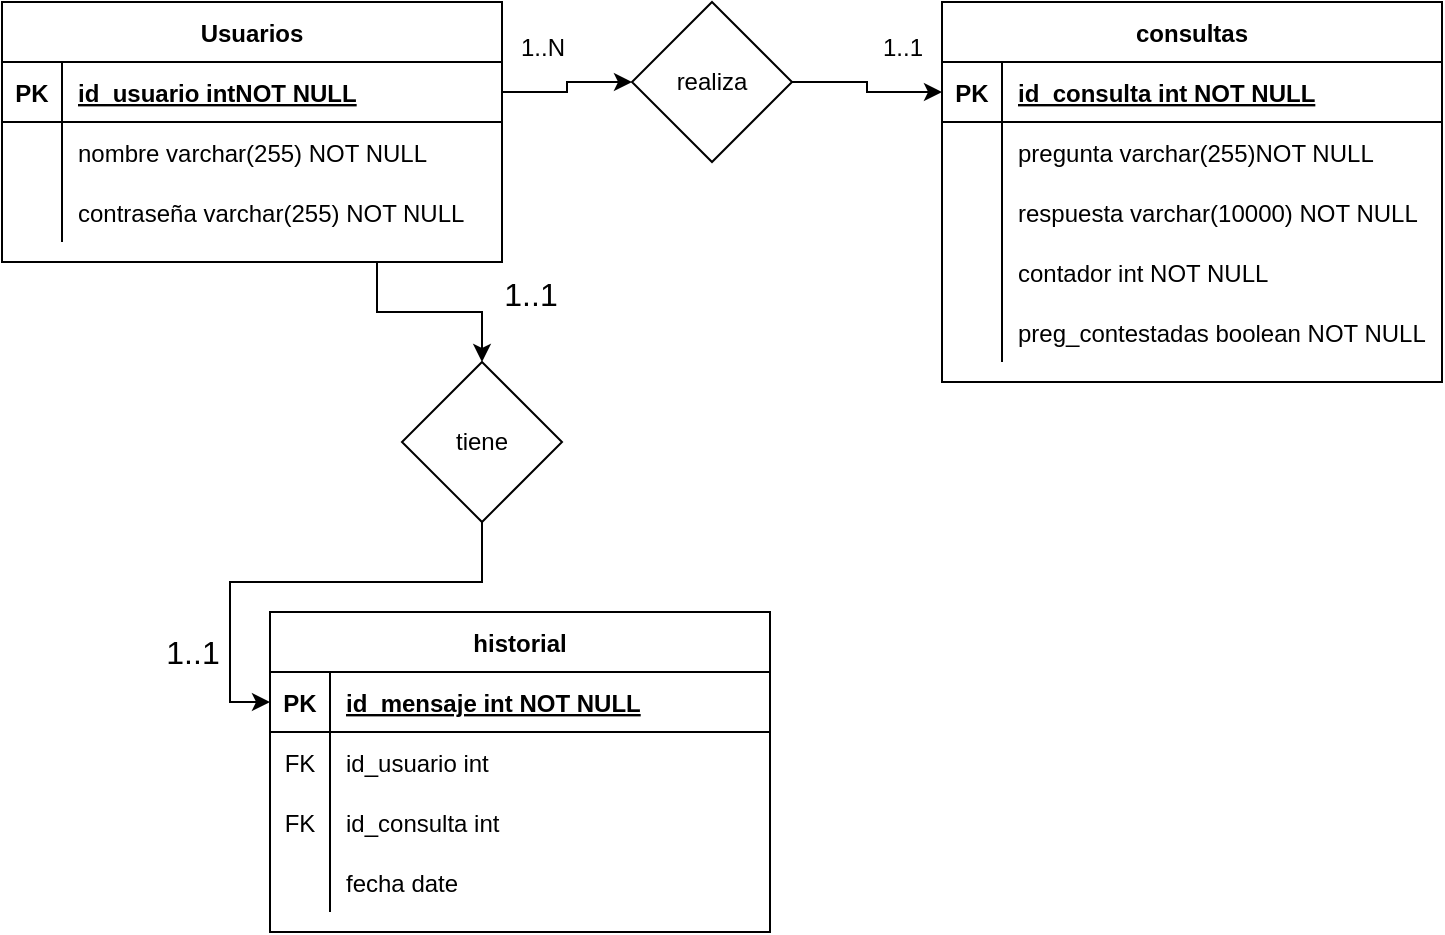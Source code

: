 <mxfile version="28.2.4">
  <diagram name="Page-1" id="3eC4lDgg6SQI9rJtH5-z">
    <mxGraphModel dx="988" dy="525" grid="1" gridSize="10" guides="1" tooltips="1" connect="1" arrows="1" fold="1" page="1" pageScale="1" pageWidth="827" pageHeight="1169" math="0" shadow="0">
      <root>
        <mxCell id="0" />
        <mxCell id="1" parent="0" />
        <mxCell id="Xb87h0mNWRWjR_V5cC_8-159" value="consultas" style="shape=table;startSize=30;container=1;collapsible=1;childLayout=tableLayout;fixedRows=1;rowLines=0;fontStyle=1;align=center;resizeLast=1;" vertex="1" parent="1">
          <mxGeometry x="1160" y="890" width="250" height="190" as="geometry" />
        </mxCell>
        <mxCell id="Xb87h0mNWRWjR_V5cC_8-160" value="" style="shape=partialRectangle;collapsible=0;dropTarget=0;pointerEvents=0;fillColor=none;points=[[0,0.5],[1,0.5]];portConstraint=eastwest;top=0;left=0;right=0;bottom=1;" vertex="1" parent="Xb87h0mNWRWjR_V5cC_8-159">
          <mxGeometry y="30" width="250" height="30" as="geometry" />
        </mxCell>
        <mxCell id="Xb87h0mNWRWjR_V5cC_8-161" value="PK" style="shape=partialRectangle;overflow=hidden;connectable=0;fillColor=none;top=0;left=0;bottom=0;right=0;fontStyle=1;" vertex="1" parent="Xb87h0mNWRWjR_V5cC_8-160">
          <mxGeometry width="30" height="30" as="geometry">
            <mxRectangle width="30" height="30" as="alternateBounds" />
          </mxGeometry>
        </mxCell>
        <mxCell id="Xb87h0mNWRWjR_V5cC_8-162" value="id_consulta int NOT NULL " style="shape=partialRectangle;overflow=hidden;connectable=0;fillColor=none;top=0;left=0;bottom=0;right=0;align=left;spacingLeft=6;fontStyle=5;" vertex="1" parent="Xb87h0mNWRWjR_V5cC_8-160">
          <mxGeometry x="30" width="220" height="30" as="geometry">
            <mxRectangle width="220" height="30" as="alternateBounds" />
          </mxGeometry>
        </mxCell>
        <mxCell id="Xb87h0mNWRWjR_V5cC_8-163" value="" style="shape=partialRectangle;collapsible=0;dropTarget=0;pointerEvents=0;fillColor=none;points=[[0,0.5],[1,0.5]];portConstraint=eastwest;top=0;left=0;right=0;bottom=0;" vertex="1" parent="Xb87h0mNWRWjR_V5cC_8-159">
          <mxGeometry y="60" width="250" height="30" as="geometry" />
        </mxCell>
        <mxCell id="Xb87h0mNWRWjR_V5cC_8-164" value="" style="shape=partialRectangle;overflow=hidden;connectable=0;fillColor=none;top=0;left=0;bottom=0;right=0;" vertex="1" parent="Xb87h0mNWRWjR_V5cC_8-163">
          <mxGeometry width="30" height="30" as="geometry">
            <mxRectangle width="30" height="30" as="alternateBounds" />
          </mxGeometry>
        </mxCell>
        <mxCell id="Xb87h0mNWRWjR_V5cC_8-165" value="pregunta varchar(255)NOT NULL" style="shape=partialRectangle;overflow=hidden;connectable=0;fillColor=none;top=0;left=0;bottom=0;right=0;align=left;spacingLeft=6;" vertex="1" parent="Xb87h0mNWRWjR_V5cC_8-163">
          <mxGeometry x="30" width="220" height="30" as="geometry">
            <mxRectangle width="220" height="30" as="alternateBounds" />
          </mxGeometry>
        </mxCell>
        <mxCell id="Xb87h0mNWRWjR_V5cC_8-166" value="" style="shape=partialRectangle;collapsible=0;dropTarget=0;pointerEvents=0;fillColor=none;points=[[0,0.5],[1,0.5]];portConstraint=eastwest;top=0;left=0;right=0;bottom=0;" vertex="1" parent="Xb87h0mNWRWjR_V5cC_8-159">
          <mxGeometry y="90" width="250" height="30" as="geometry" />
        </mxCell>
        <mxCell id="Xb87h0mNWRWjR_V5cC_8-167" value="" style="shape=partialRectangle;overflow=hidden;connectable=0;fillColor=none;top=0;left=0;bottom=0;right=0;" vertex="1" parent="Xb87h0mNWRWjR_V5cC_8-166">
          <mxGeometry width="30" height="30" as="geometry">
            <mxRectangle width="30" height="30" as="alternateBounds" />
          </mxGeometry>
        </mxCell>
        <mxCell id="Xb87h0mNWRWjR_V5cC_8-168" value="respuesta varchar(10000) NOT NULL" style="shape=partialRectangle;overflow=hidden;connectable=0;fillColor=none;top=0;left=0;bottom=0;right=0;align=left;spacingLeft=6;" vertex="1" parent="Xb87h0mNWRWjR_V5cC_8-166">
          <mxGeometry x="30" width="220" height="30" as="geometry">
            <mxRectangle width="220" height="30" as="alternateBounds" />
          </mxGeometry>
        </mxCell>
        <mxCell id="Xb87h0mNWRWjR_V5cC_8-169" value="" style="shape=partialRectangle;collapsible=0;dropTarget=0;pointerEvents=0;fillColor=none;points=[[0,0.5],[1,0.5]];portConstraint=eastwest;top=0;left=0;right=0;bottom=0;" vertex="1" parent="Xb87h0mNWRWjR_V5cC_8-159">
          <mxGeometry y="120" width="250" height="30" as="geometry" />
        </mxCell>
        <mxCell id="Xb87h0mNWRWjR_V5cC_8-170" value="" style="shape=partialRectangle;overflow=hidden;connectable=0;fillColor=none;top=0;left=0;bottom=0;right=0;" vertex="1" parent="Xb87h0mNWRWjR_V5cC_8-169">
          <mxGeometry width="30" height="30" as="geometry">
            <mxRectangle width="30" height="30" as="alternateBounds" />
          </mxGeometry>
        </mxCell>
        <mxCell id="Xb87h0mNWRWjR_V5cC_8-171" value="contador int NOT NULL" style="shape=partialRectangle;overflow=hidden;connectable=0;fillColor=none;top=0;left=0;bottom=0;right=0;align=left;spacingLeft=6;" vertex="1" parent="Xb87h0mNWRWjR_V5cC_8-169">
          <mxGeometry x="30" width="220" height="30" as="geometry">
            <mxRectangle width="220" height="30" as="alternateBounds" />
          </mxGeometry>
        </mxCell>
        <mxCell id="Xb87h0mNWRWjR_V5cC_8-172" value="" style="shape=partialRectangle;collapsible=0;dropTarget=0;pointerEvents=0;fillColor=none;points=[[0,0.5],[1,0.5]];portConstraint=eastwest;top=0;left=0;right=0;bottom=0;" vertex="1" parent="Xb87h0mNWRWjR_V5cC_8-159">
          <mxGeometry y="150" width="250" height="30" as="geometry" />
        </mxCell>
        <mxCell id="Xb87h0mNWRWjR_V5cC_8-173" value="" style="shape=partialRectangle;overflow=hidden;connectable=0;fillColor=none;top=0;left=0;bottom=0;right=0;" vertex="1" parent="Xb87h0mNWRWjR_V5cC_8-172">
          <mxGeometry width="30" height="30" as="geometry">
            <mxRectangle width="30" height="30" as="alternateBounds" />
          </mxGeometry>
        </mxCell>
        <mxCell id="Xb87h0mNWRWjR_V5cC_8-174" value="preg_contestadas boolean NOT NULL" style="shape=partialRectangle;overflow=hidden;connectable=0;fillColor=none;top=0;left=0;bottom=0;right=0;align=left;spacingLeft=6;" vertex="1" parent="Xb87h0mNWRWjR_V5cC_8-172">
          <mxGeometry x="30" width="220" height="30" as="geometry">
            <mxRectangle width="220" height="30" as="alternateBounds" />
          </mxGeometry>
        </mxCell>
        <mxCell id="Xb87h0mNWRWjR_V5cC_8-175" style="edgeStyle=orthogonalEdgeStyle;rounded=0;orthogonalLoop=1;jettySize=auto;html=1;exitX=0.75;exitY=1;exitDx=0;exitDy=0;" edge="1" parent="1" source="Xb87h0mNWRWjR_V5cC_8-176" target="Xb87h0mNWRWjR_V5cC_8-205">
          <mxGeometry relative="1" as="geometry" />
        </mxCell>
        <mxCell id="Xb87h0mNWRWjR_V5cC_8-176" value="Usuarios" style="shape=table;startSize=30;container=1;collapsible=1;childLayout=tableLayout;fixedRows=1;rowLines=0;fontStyle=1;align=center;resizeLast=1;" vertex="1" parent="1">
          <mxGeometry x="690" y="890" width="250" height="130" as="geometry" />
        </mxCell>
        <mxCell id="Xb87h0mNWRWjR_V5cC_8-177" value="" style="shape=partialRectangle;collapsible=0;dropTarget=0;pointerEvents=0;fillColor=none;points=[[0,0.5],[1,0.5]];portConstraint=eastwest;top=0;left=0;right=0;bottom=1;" vertex="1" parent="Xb87h0mNWRWjR_V5cC_8-176">
          <mxGeometry y="30" width="250" height="30" as="geometry" />
        </mxCell>
        <mxCell id="Xb87h0mNWRWjR_V5cC_8-178" value="PK" style="shape=partialRectangle;overflow=hidden;connectable=0;fillColor=none;top=0;left=0;bottom=0;right=0;fontStyle=1;" vertex="1" parent="Xb87h0mNWRWjR_V5cC_8-177">
          <mxGeometry width="30" height="30" as="geometry">
            <mxRectangle width="30" height="30" as="alternateBounds" />
          </mxGeometry>
        </mxCell>
        <mxCell id="Xb87h0mNWRWjR_V5cC_8-179" value="id_usuario intNOT NULL " style="shape=partialRectangle;overflow=hidden;connectable=0;fillColor=none;top=0;left=0;bottom=0;right=0;align=left;spacingLeft=6;fontStyle=5;" vertex="1" parent="Xb87h0mNWRWjR_V5cC_8-177">
          <mxGeometry x="30" width="220" height="30" as="geometry">
            <mxRectangle width="220" height="30" as="alternateBounds" />
          </mxGeometry>
        </mxCell>
        <mxCell id="Xb87h0mNWRWjR_V5cC_8-180" value="" style="shape=partialRectangle;collapsible=0;dropTarget=0;pointerEvents=0;fillColor=none;points=[[0,0.5],[1,0.5]];portConstraint=eastwest;top=0;left=0;right=0;bottom=0;" vertex="1" parent="Xb87h0mNWRWjR_V5cC_8-176">
          <mxGeometry y="60" width="250" height="30" as="geometry" />
        </mxCell>
        <mxCell id="Xb87h0mNWRWjR_V5cC_8-181" value="" style="shape=partialRectangle;overflow=hidden;connectable=0;fillColor=none;top=0;left=0;bottom=0;right=0;" vertex="1" parent="Xb87h0mNWRWjR_V5cC_8-180">
          <mxGeometry width="30" height="30" as="geometry">
            <mxRectangle width="30" height="30" as="alternateBounds" />
          </mxGeometry>
        </mxCell>
        <mxCell id="Xb87h0mNWRWjR_V5cC_8-182" value="nombre varchar(255) NOT NULL" style="shape=partialRectangle;overflow=hidden;connectable=0;fillColor=none;top=0;left=0;bottom=0;right=0;align=left;spacingLeft=6;" vertex="1" parent="Xb87h0mNWRWjR_V5cC_8-180">
          <mxGeometry x="30" width="220" height="30" as="geometry">
            <mxRectangle width="220" height="30" as="alternateBounds" />
          </mxGeometry>
        </mxCell>
        <mxCell id="Xb87h0mNWRWjR_V5cC_8-183" value="" style="shape=partialRectangle;collapsible=0;dropTarget=0;pointerEvents=0;fillColor=none;points=[[0,0.5],[1,0.5]];portConstraint=eastwest;top=0;left=0;right=0;bottom=0;" vertex="1" parent="Xb87h0mNWRWjR_V5cC_8-176">
          <mxGeometry y="90" width="250" height="30" as="geometry" />
        </mxCell>
        <mxCell id="Xb87h0mNWRWjR_V5cC_8-184" value="" style="shape=partialRectangle;overflow=hidden;connectable=0;fillColor=none;top=0;left=0;bottom=0;right=0;" vertex="1" parent="Xb87h0mNWRWjR_V5cC_8-183">
          <mxGeometry width="30" height="30" as="geometry">
            <mxRectangle width="30" height="30" as="alternateBounds" />
          </mxGeometry>
        </mxCell>
        <mxCell id="Xb87h0mNWRWjR_V5cC_8-185" value="contraseña varchar(255) NOT NULL" style="shape=partialRectangle;overflow=hidden;connectable=0;fillColor=none;top=0;left=0;bottom=0;right=0;align=left;spacingLeft=6;" vertex="1" parent="Xb87h0mNWRWjR_V5cC_8-183">
          <mxGeometry x="30" width="220" height="30" as="geometry">
            <mxRectangle width="220" height="30" as="alternateBounds" />
          </mxGeometry>
        </mxCell>
        <mxCell id="Xb87h0mNWRWjR_V5cC_8-186" style="edgeStyle=orthogonalEdgeStyle;rounded=0;orthogonalLoop=1;jettySize=auto;html=1;exitX=1;exitY=0.5;exitDx=0;exitDy=0;entryX=0;entryY=0.5;entryDx=0;entryDy=0;" edge="1" parent="1" source="Xb87h0mNWRWjR_V5cC_8-187" target="Xb87h0mNWRWjR_V5cC_8-160">
          <mxGeometry relative="1" as="geometry" />
        </mxCell>
        <mxCell id="Xb87h0mNWRWjR_V5cC_8-187" value="&lt;font style=&quot;vertical-align: inherit;&quot; dir=&quot;auto&quot;&gt;&lt;font style=&quot;vertical-align: inherit;&quot; dir=&quot;auto&quot;&gt;realiza&lt;/font&gt;&lt;/font&gt;" style="rhombus;whiteSpace=wrap;html=1;" vertex="1" parent="1">
          <mxGeometry x="1005" y="890" width="80" height="80" as="geometry" />
        </mxCell>
        <mxCell id="Xb87h0mNWRWjR_V5cC_8-188" style="edgeStyle=orthogonalEdgeStyle;rounded=0;orthogonalLoop=1;jettySize=auto;html=1;exitX=1;exitY=0.5;exitDx=0;exitDy=0;entryX=0;entryY=0.5;entryDx=0;entryDy=0;" edge="1" parent="1" source="Xb87h0mNWRWjR_V5cC_8-177" target="Xb87h0mNWRWjR_V5cC_8-187">
          <mxGeometry relative="1" as="geometry" />
        </mxCell>
        <mxCell id="Xb87h0mNWRWjR_V5cC_8-189" value="&lt;font style=&quot;vertical-align: inherit;&quot; dir=&quot;auto&quot;&gt;&lt;font style=&quot;vertical-align: inherit;&quot; dir=&quot;auto&quot;&gt;1..N&lt;/font&gt;&lt;/font&gt;" style="text;html=1;align=center;verticalAlign=middle;resizable=0;points=[];autosize=1;strokeColor=none;fillColor=none;" vertex="1" parent="1">
          <mxGeometry x="935" y="898" width="50" height="30" as="geometry" />
        </mxCell>
        <mxCell id="Xb87h0mNWRWjR_V5cC_8-190" value="1..1" style="text;html=1;align=center;verticalAlign=middle;resizable=0;points=[];autosize=1;strokeColor=none;fillColor=none;" vertex="1" parent="1">
          <mxGeometry x="1120" y="898" width="40" height="30" as="geometry" />
        </mxCell>
        <mxCell id="Xb87h0mNWRWjR_V5cC_8-191" value="historial" style="shape=table;startSize=30;container=1;collapsible=1;childLayout=tableLayout;fixedRows=1;rowLines=0;fontStyle=1;align=center;resizeLast=1;" vertex="1" parent="1">
          <mxGeometry x="824" y="1195" width="250" height="160" as="geometry" />
        </mxCell>
        <mxCell id="Xb87h0mNWRWjR_V5cC_8-192" value="" style="shape=partialRectangle;collapsible=0;dropTarget=0;pointerEvents=0;fillColor=none;points=[[0,0.5],[1,0.5]];portConstraint=eastwest;top=0;left=0;right=0;bottom=1;" vertex="1" parent="Xb87h0mNWRWjR_V5cC_8-191">
          <mxGeometry y="30" width="250" height="30" as="geometry" />
        </mxCell>
        <mxCell id="Xb87h0mNWRWjR_V5cC_8-193" value="PK" style="shape=partialRectangle;overflow=hidden;connectable=0;fillColor=none;top=0;left=0;bottom=0;right=0;fontStyle=1;" vertex="1" parent="Xb87h0mNWRWjR_V5cC_8-192">
          <mxGeometry width="30" height="30" as="geometry">
            <mxRectangle width="30" height="30" as="alternateBounds" />
          </mxGeometry>
        </mxCell>
        <mxCell id="Xb87h0mNWRWjR_V5cC_8-194" value="id_mensaje int NOT NULL " style="shape=partialRectangle;overflow=hidden;connectable=0;fillColor=none;top=0;left=0;bottom=0;right=0;align=left;spacingLeft=6;fontStyle=5;" vertex="1" parent="Xb87h0mNWRWjR_V5cC_8-192">
          <mxGeometry x="30" width="220" height="30" as="geometry">
            <mxRectangle width="220" height="30" as="alternateBounds" />
          </mxGeometry>
        </mxCell>
        <mxCell id="Xb87h0mNWRWjR_V5cC_8-195" value="" style="shape=partialRectangle;collapsible=0;dropTarget=0;pointerEvents=0;fillColor=none;points=[[0,0.5],[1,0.5]];portConstraint=eastwest;top=0;left=0;right=0;bottom=0;" vertex="1" parent="Xb87h0mNWRWjR_V5cC_8-191">
          <mxGeometry y="60" width="250" height="30" as="geometry" />
        </mxCell>
        <mxCell id="Xb87h0mNWRWjR_V5cC_8-196" value="FK" style="shape=partialRectangle;overflow=hidden;connectable=0;fillColor=none;top=0;left=0;bottom=0;right=0;" vertex="1" parent="Xb87h0mNWRWjR_V5cC_8-195">
          <mxGeometry width="30" height="30" as="geometry">
            <mxRectangle width="30" height="30" as="alternateBounds" />
          </mxGeometry>
        </mxCell>
        <mxCell id="Xb87h0mNWRWjR_V5cC_8-197" value="id_usuario int" style="shape=partialRectangle;overflow=hidden;connectable=0;fillColor=none;top=0;left=0;bottom=0;right=0;align=left;spacingLeft=6;" vertex="1" parent="Xb87h0mNWRWjR_V5cC_8-195">
          <mxGeometry x="30" width="220" height="30" as="geometry">
            <mxRectangle width="220" height="30" as="alternateBounds" />
          </mxGeometry>
        </mxCell>
        <mxCell id="Xb87h0mNWRWjR_V5cC_8-198" value="" style="shape=partialRectangle;collapsible=0;dropTarget=0;pointerEvents=0;fillColor=none;points=[[0,0.5],[1,0.5]];portConstraint=eastwest;top=0;left=0;right=0;bottom=0;" vertex="1" parent="Xb87h0mNWRWjR_V5cC_8-191">
          <mxGeometry y="90" width="250" height="30" as="geometry" />
        </mxCell>
        <mxCell id="Xb87h0mNWRWjR_V5cC_8-199" value="FK" style="shape=partialRectangle;overflow=hidden;connectable=0;fillColor=none;top=0;left=0;bottom=0;right=0;" vertex="1" parent="Xb87h0mNWRWjR_V5cC_8-198">
          <mxGeometry width="30" height="30" as="geometry">
            <mxRectangle width="30" height="30" as="alternateBounds" />
          </mxGeometry>
        </mxCell>
        <mxCell id="Xb87h0mNWRWjR_V5cC_8-200" value="id_consulta int" style="shape=partialRectangle;overflow=hidden;connectable=0;fillColor=none;top=0;left=0;bottom=0;right=0;align=left;spacingLeft=6;" vertex="1" parent="Xb87h0mNWRWjR_V5cC_8-198">
          <mxGeometry x="30" width="220" height="30" as="geometry">
            <mxRectangle width="220" height="30" as="alternateBounds" />
          </mxGeometry>
        </mxCell>
        <mxCell id="Xb87h0mNWRWjR_V5cC_8-201" value="" style="shape=partialRectangle;collapsible=0;dropTarget=0;pointerEvents=0;fillColor=none;points=[[0,0.5],[1,0.5]];portConstraint=eastwest;top=0;left=0;right=0;bottom=0;" vertex="1" parent="Xb87h0mNWRWjR_V5cC_8-191">
          <mxGeometry y="120" width="250" height="30" as="geometry" />
        </mxCell>
        <mxCell id="Xb87h0mNWRWjR_V5cC_8-202" value="" style="shape=partialRectangle;overflow=hidden;connectable=0;fillColor=none;top=0;left=0;bottom=0;right=0;" vertex="1" parent="Xb87h0mNWRWjR_V5cC_8-201">
          <mxGeometry width="30" height="30" as="geometry">
            <mxRectangle width="30" height="30" as="alternateBounds" />
          </mxGeometry>
        </mxCell>
        <mxCell id="Xb87h0mNWRWjR_V5cC_8-203" value="fecha date" style="shape=partialRectangle;overflow=hidden;connectable=0;fillColor=none;top=0;left=0;bottom=0;right=0;align=left;spacingLeft=6;" vertex="1" parent="Xb87h0mNWRWjR_V5cC_8-201">
          <mxGeometry x="30" width="220" height="30" as="geometry">
            <mxRectangle width="220" height="30" as="alternateBounds" />
          </mxGeometry>
        </mxCell>
        <mxCell id="Xb87h0mNWRWjR_V5cC_8-204" style="edgeStyle=orthogonalEdgeStyle;rounded=0;orthogonalLoop=1;jettySize=auto;html=1;exitX=0.5;exitY=1;exitDx=0;exitDy=0;entryX=0;entryY=0.5;entryDx=0;entryDy=0;" edge="1" parent="1" source="Xb87h0mNWRWjR_V5cC_8-205" target="Xb87h0mNWRWjR_V5cC_8-192">
          <mxGeometry relative="1" as="geometry">
            <Array as="points">
              <mxPoint x="930" y="1180" />
              <mxPoint x="804" y="1180" />
              <mxPoint x="804" y="1240" />
            </Array>
          </mxGeometry>
        </mxCell>
        <mxCell id="Xb87h0mNWRWjR_V5cC_8-205" value="tiene" style="rhombus;whiteSpace=wrap;html=1;" vertex="1" parent="1">
          <mxGeometry x="890" y="1070" width="80" height="80" as="geometry" />
        </mxCell>
        <mxCell id="Xb87h0mNWRWjR_V5cC_8-207" value="&lt;font style=&quot;vertical-align: inherit;&quot; dir=&quot;auto&quot;&gt;&lt;font style=&quot;vertical-align: inherit;&quot; dir=&quot;auto&quot;&gt;1..1&lt;/font&gt;&lt;/font&gt;" style="text;html=1;align=center;verticalAlign=middle;resizable=0;points=[];autosize=1;strokeColor=none;fillColor=none;fontSize=16;" vertex="1" parent="1">
          <mxGeometry x="929" y="1021" width="50" height="30" as="geometry" />
        </mxCell>
        <mxCell id="Xb87h0mNWRWjR_V5cC_8-208" value="&lt;font style=&quot;vertical-align: inherit;&quot; dir=&quot;auto&quot;&gt;&lt;font style=&quot;vertical-align: inherit;&quot; dir=&quot;auto&quot;&gt;1..1&lt;/font&gt;&lt;/font&gt;" style="text;html=1;align=center;verticalAlign=middle;resizable=0;points=[];autosize=1;strokeColor=none;fillColor=none;fontSize=16;" vertex="1" parent="1">
          <mxGeometry x="760" y="1200" width="50" height="30" as="geometry" />
        </mxCell>
      </root>
    </mxGraphModel>
  </diagram>
</mxfile>
